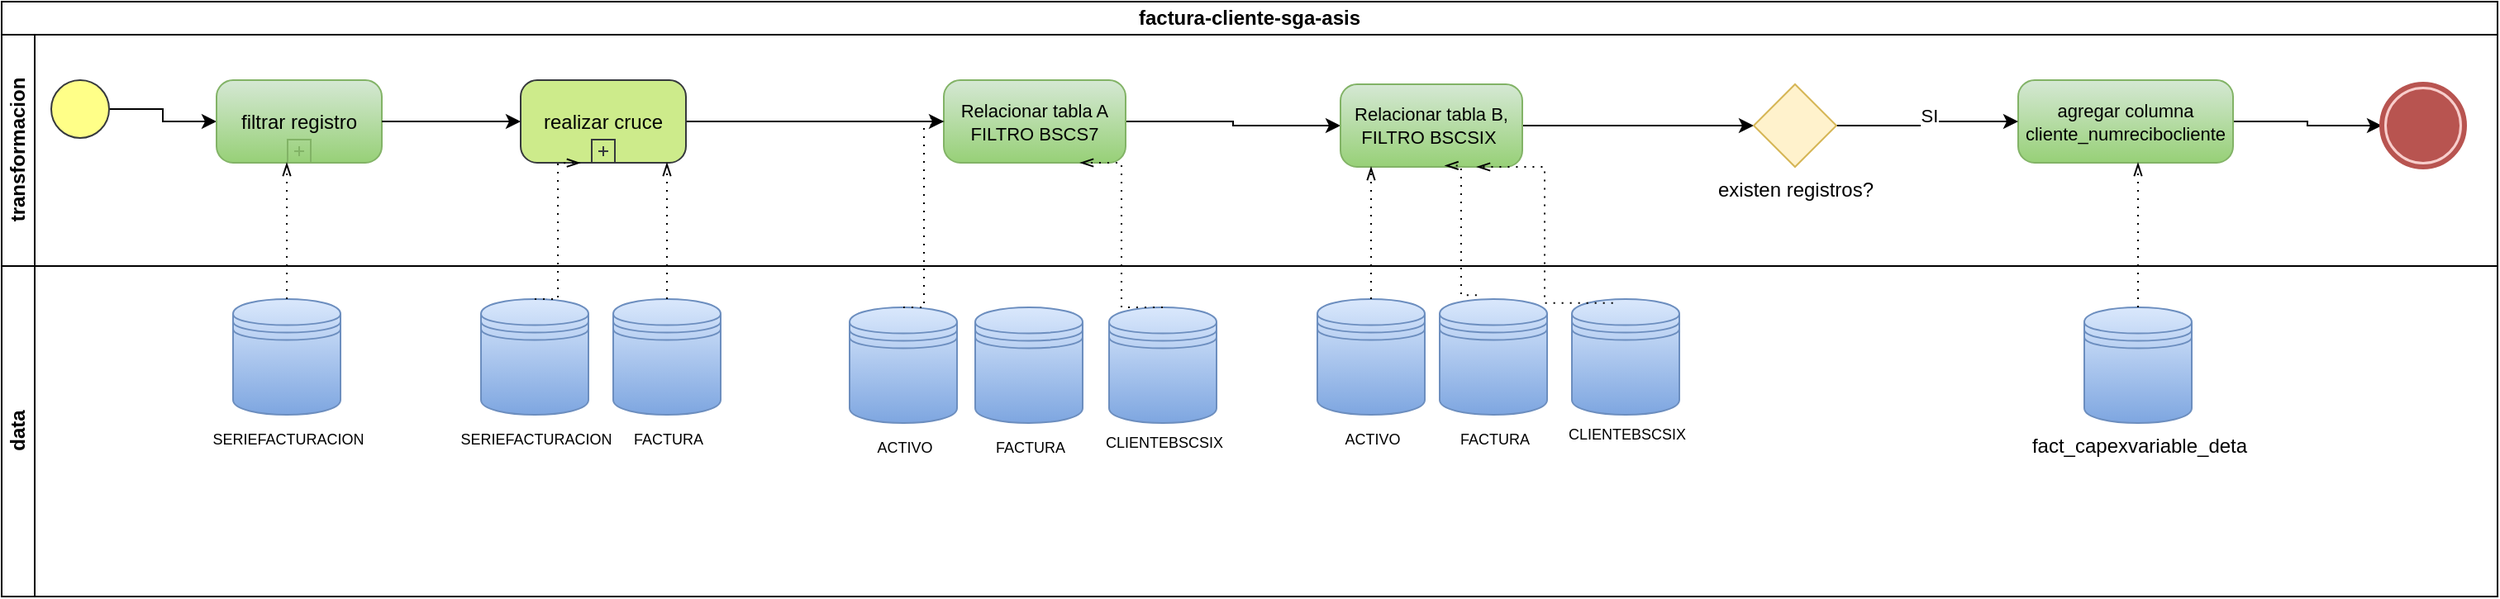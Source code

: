 <mxfile version="23.1.1" type="github">
  <diagram name="Página-1" id="yxYmzrYGNaenrbdBNbvY">
    <mxGraphModel dx="1050" dy="530" grid="1" gridSize="10" guides="1" tooltips="1" connect="1" arrows="1" fold="1" page="1" pageScale="1" pageWidth="827" pageHeight="1169" math="0" shadow="0">
      <root>
        <mxCell id="0" />
        <mxCell id="1" parent="0" />
        <mxCell id="GLRrDsP717pOL5Z_IYUO-1" value="factura-cliente-sga-asis" style="swimlane;html=1;childLayout=stackLayout;resizeParent=1;resizeParentMax=0;horizontal=1;startSize=20;horizontalStack=0;whiteSpace=wrap;" vertex="1" parent="1">
          <mxGeometry x="100" y="90" width="1510" height="360" as="geometry" />
        </mxCell>
        <mxCell id="GLRrDsP717pOL5Z_IYUO-2" value="transformacion" style="swimlane;html=1;startSize=20;horizontal=0;" vertex="1" parent="GLRrDsP717pOL5Z_IYUO-1">
          <mxGeometry y="20" width="1510" height="140" as="geometry" />
        </mxCell>
        <mxCell id="GLRrDsP717pOL5Z_IYUO-3" style="edgeStyle=orthogonalEdgeStyle;rounded=0;orthogonalLoop=1;jettySize=auto;html=1;" edge="1" parent="GLRrDsP717pOL5Z_IYUO-2" source="GLRrDsP717pOL5Z_IYUO-4" target="GLRrDsP717pOL5Z_IYUO-5">
          <mxGeometry relative="1" as="geometry" />
        </mxCell>
        <mxCell id="GLRrDsP717pOL5Z_IYUO-4" value="" style="points=[[0.145,0.145,0],[0.5,0,0],[0.855,0.145,0],[1,0.5,0],[0.855,0.855,0],[0.5,1,0],[0.145,0.855,0],[0,0.5,0]];shape=mxgraph.bpmn.event;html=1;verticalLabelPosition=bottom;labelBackgroundColor=#ffffff;verticalAlign=top;align=center;perimeter=ellipsePerimeter;outlineConnect=0;aspect=fixed;outline=standard;symbol=general;fillColor=#ffff88;strokeColor=#36393d;" vertex="1" parent="GLRrDsP717pOL5Z_IYUO-2">
          <mxGeometry x="30" y="27.5" width="35" height="35" as="geometry" />
        </mxCell>
        <mxCell id="GLRrDsP717pOL5Z_IYUO-5" value="filtrar registro" style="points=[[0.25,0,0],[0.5,0,0],[0.75,0,0],[1,0.25,0],[1,0.5,0],[1,0.75,0],[0.75,1,0],[0.5,1,0],[0.25,1,0],[0,0.75,0],[0,0.5,0],[0,0.25,0]];shape=mxgraph.bpmn.task;whiteSpace=wrap;rectStyle=rounded;size=10;html=1;container=1;expand=0;collapsible=0;taskMarker=abstract;isLoopSub=1;fillColor=#d5e8d4;gradientColor=#97d077;strokeColor=#82b366;" vertex="1" parent="GLRrDsP717pOL5Z_IYUO-2">
          <mxGeometry x="130" y="27.5" width="100" height="50" as="geometry" />
        </mxCell>
        <mxCell id="GLRrDsP717pOL5Z_IYUO-6" style="edgeStyle=orthogonalEdgeStyle;rounded=0;orthogonalLoop=1;jettySize=auto;html=1;" edge="1" parent="GLRrDsP717pOL5Z_IYUO-2" source="GLRrDsP717pOL5Z_IYUO-7" target="GLRrDsP717pOL5Z_IYUO-10">
          <mxGeometry relative="1" as="geometry" />
        </mxCell>
        <mxCell id="GLRrDsP717pOL5Z_IYUO-7" value="realizar cruce" style="points=[[0.25,0,0],[0.5,0,0],[0.75,0,0],[1,0.25,0],[1,0.5,0],[1,0.75,0],[0.75,1,0],[0.5,1,0],[0.25,1,0],[0,0.75,0],[0,0.5,0],[0,0.25,0]];shape=mxgraph.bpmn.task;whiteSpace=wrap;rectStyle=rounded;size=10;html=1;container=1;expand=0;collapsible=0;taskMarker=abstract;isLoopSub=1;fillColor=#cdeb8b;strokeColor=#36393d;" vertex="1" parent="GLRrDsP717pOL5Z_IYUO-2">
          <mxGeometry x="314" y="27.5" width="100" height="50" as="geometry" />
        </mxCell>
        <mxCell id="GLRrDsP717pOL5Z_IYUO-8" style="edgeStyle=orthogonalEdgeStyle;rounded=0;orthogonalLoop=1;jettySize=auto;html=1;entryX=0;entryY=0.5;entryDx=0;entryDy=0;entryPerimeter=0;" edge="1" parent="GLRrDsP717pOL5Z_IYUO-2" source="GLRrDsP717pOL5Z_IYUO-5" target="GLRrDsP717pOL5Z_IYUO-7">
          <mxGeometry relative="1" as="geometry" />
        </mxCell>
        <mxCell id="GLRrDsP717pOL5Z_IYUO-9" style="edgeStyle=orthogonalEdgeStyle;rounded=0;orthogonalLoop=1;jettySize=auto;html=1;" edge="1" parent="GLRrDsP717pOL5Z_IYUO-2" source="GLRrDsP717pOL5Z_IYUO-10" target="GLRrDsP717pOL5Z_IYUO-13">
          <mxGeometry relative="1" as="geometry" />
        </mxCell>
        <mxCell id="GLRrDsP717pOL5Z_IYUO-10" value="Relacionar tabla A&lt;br&gt;FILTRO&amp;nbsp;BSCS7" style="points=[[0.25,0,0],[0.5,0,0],[0.75,0,0],[1,0.25,0],[1,0.5,0],[1,0.75,0],[0.75,1,0],[0.5,1,0],[0.25,1,0],[0,0.75,0],[0,0.5,0],[0,0.25,0]];shape=mxgraph.bpmn.task;whiteSpace=wrap;rectStyle=rounded;size=10;html=1;container=1;expand=0;collapsible=0;taskMarker=abstract;fontSize=11;fillColor=#d5e8d4;gradientColor=#97d077;strokeColor=#82b366;" vertex="1" parent="GLRrDsP717pOL5Z_IYUO-2">
          <mxGeometry x="570" y="27.5" width="110" height="50" as="geometry" />
        </mxCell>
        <mxCell id="GLRrDsP717pOL5Z_IYUO-54" style="edgeStyle=orthogonalEdgeStyle;rounded=0;orthogonalLoop=1;jettySize=auto;html=1;" edge="1" parent="GLRrDsP717pOL5Z_IYUO-2" source="GLRrDsP717pOL5Z_IYUO-11" target="GLRrDsP717pOL5Z_IYUO-53">
          <mxGeometry relative="1" as="geometry" />
        </mxCell>
        <mxCell id="GLRrDsP717pOL5Z_IYUO-11" value="agregar columna&lt;br&gt;cliente_numrecibocliente" style="points=[[0.25,0,0],[0.5,0,0],[0.75,0,0],[1,0.25,0],[1,0.5,0],[1,0.75,0],[0.75,1,0],[0.5,1,0],[0.25,1,0],[0,0.75,0],[0,0.5,0],[0,0.25,0]];shape=mxgraph.bpmn.task;whiteSpace=wrap;rectStyle=rounded;size=10;html=1;container=1;expand=0;collapsible=0;taskMarker=abstract;fontSize=11;fillColor=#d5e8d4;gradientColor=#97d077;strokeColor=#82b366;" vertex="1" parent="GLRrDsP717pOL5Z_IYUO-2">
          <mxGeometry x="1220" y="27.5" width="130" height="50" as="geometry" />
        </mxCell>
        <mxCell id="GLRrDsP717pOL5Z_IYUO-12" style="edgeStyle=orthogonalEdgeStyle;rounded=0;orthogonalLoop=1;jettySize=auto;html=1;" edge="1" parent="GLRrDsP717pOL5Z_IYUO-2" source="GLRrDsP717pOL5Z_IYUO-13" target="GLRrDsP717pOL5Z_IYUO-16">
          <mxGeometry relative="1" as="geometry" />
        </mxCell>
        <mxCell id="GLRrDsP717pOL5Z_IYUO-13" value="Relacionar tabla B, FILTRO&amp;nbsp;BSCSIX&amp;nbsp;" style="points=[[0.25,0,0],[0.5,0,0],[0.75,0,0],[1,0.25,0],[1,0.5,0],[1,0.75,0],[0.75,1,0],[0.5,1,0],[0.25,1,0],[0,0.75,0],[0,0.5,0],[0,0.25,0]];shape=mxgraph.bpmn.task;whiteSpace=wrap;rectStyle=rounded;size=10;html=1;container=1;expand=0;collapsible=0;taskMarker=abstract;fontSize=11;fillColor=#d5e8d4;gradientColor=#97d077;strokeColor=#82b366;" vertex="1" parent="GLRrDsP717pOL5Z_IYUO-2">
          <mxGeometry x="810" y="30" width="110" height="50" as="geometry" />
        </mxCell>
        <mxCell id="GLRrDsP717pOL5Z_IYUO-14" style="edgeStyle=orthogonalEdgeStyle;rounded=0;orthogonalLoop=1;jettySize=auto;html=1;" edge="1" parent="GLRrDsP717pOL5Z_IYUO-2" source="GLRrDsP717pOL5Z_IYUO-16" target="GLRrDsP717pOL5Z_IYUO-11">
          <mxGeometry relative="1" as="geometry" />
        </mxCell>
        <mxCell id="GLRrDsP717pOL5Z_IYUO-15" value="SI" style="edgeLabel;html=1;align=center;verticalAlign=middle;resizable=0;points=[];" vertex="1" connectable="0" parent="GLRrDsP717pOL5Z_IYUO-14">
          <mxGeometry x="0.022" y="2" relative="1" as="geometry">
            <mxPoint x="1" y="-2" as="offset" />
          </mxGeometry>
        </mxCell>
        <mxCell id="GLRrDsP717pOL5Z_IYUO-16" value="existen registros?" style="points=[[0.25,0.25,0],[0.5,0,0],[0.75,0.25,0],[1,0.5,0],[0.75,0.75,0],[0.5,1,0],[0.25,0.75,0],[0,0.5,0]];shape=mxgraph.bpmn.gateway2;html=1;verticalLabelPosition=bottom;labelBackgroundColor=#ffffff;verticalAlign=top;align=center;perimeter=rhombusPerimeter;outlineConnect=0;outline=none;symbol=none;fillColor=#fff2cc;strokeColor=#d6b656;" vertex="1" parent="GLRrDsP717pOL5Z_IYUO-2">
          <mxGeometry x="1060" y="30" width="50" height="50" as="geometry" />
        </mxCell>
        <mxCell id="GLRrDsP717pOL5Z_IYUO-53" value="" style="points=[[0.145,0.145,0],[0.5,0,0],[0.855,0.145,0],[1,0.5,0],[0.855,0.855,0],[0.5,1,0],[0.145,0.855,0],[0,0.5,0]];shape=mxgraph.bpmn.event;html=1;verticalLabelPosition=bottom;labelBackgroundColor=#ffffff;verticalAlign=top;align=center;perimeter=ellipsePerimeter;outlineConnect=0;aspect=fixed;outline=end;symbol=terminate;fillColor=#f8cecc;strokeColor=#b85450;" vertex="1" parent="GLRrDsP717pOL5Z_IYUO-2">
          <mxGeometry x="1440" y="30" width="50" height="50" as="geometry" />
        </mxCell>
        <mxCell id="GLRrDsP717pOL5Z_IYUO-22" value="data" style="swimlane;html=1;startSize=20;horizontal=0;" vertex="1" parent="GLRrDsP717pOL5Z_IYUO-1">
          <mxGeometry y="160" width="1510" height="200" as="geometry" />
        </mxCell>
        <mxCell id="GLRrDsP717pOL5Z_IYUO-23" value="&lt;font style=&quot;font-size: 9px;&quot;&gt;SERIEFACTURACION&lt;/font&gt;" style="shape=datastore;html=1;labelPosition=center;verticalLabelPosition=bottom;align=center;verticalAlign=top;fillColor=#dae8fc;gradientColor=#7ea6e0;strokeColor=#6c8ebf;" vertex="1" parent="GLRrDsP717pOL5Z_IYUO-22">
          <mxGeometry x="140" y="20" width="65" height="70" as="geometry" />
        </mxCell>
        <mxCell id="GLRrDsP717pOL5Z_IYUO-24" value="&lt;font style=&quot;font-size: 9px;&quot;&gt;FACTURA&lt;/font&gt;" style="shape=datastore;html=1;labelPosition=center;verticalLabelPosition=bottom;align=center;verticalAlign=top;fillColor=#dae8fc;gradientColor=#7ea6e0;strokeColor=#6c8ebf;" vertex="1" parent="GLRrDsP717pOL5Z_IYUO-22">
          <mxGeometry x="370" y="20" width="65" height="70" as="geometry" />
        </mxCell>
        <mxCell id="GLRrDsP717pOL5Z_IYUO-25" value="&lt;font style=&quot;font-size: 9px;&quot;&gt;SERIEFACTURACION&lt;/font&gt;" style="shape=datastore;html=1;labelPosition=center;verticalLabelPosition=bottom;align=center;verticalAlign=top;fillColor=#dae8fc;gradientColor=#7ea6e0;strokeColor=#6c8ebf;" vertex="1" parent="GLRrDsP717pOL5Z_IYUO-22">
          <mxGeometry x="290" y="20" width="65" height="70" as="geometry" />
        </mxCell>
        <mxCell id="GLRrDsP717pOL5Z_IYUO-26" value="fact_capexvariable_deta" style="shape=datastore;html=1;labelPosition=center;verticalLabelPosition=bottom;align=center;verticalAlign=top;fillColor=#dae8fc;gradientColor=#7ea6e0;strokeColor=#6c8ebf;" vertex="1" parent="GLRrDsP717pOL5Z_IYUO-22">
          <mxGeometry x="1260" y="25" width="65" height="70" as="geometry" />
        </mxCell>
        <mxCell id="GLRrDsP717pOL5Z_IYUO-27" value="&lt;font style=&quot;font-size: 9px;&quot;&gt;ACTIVO&lt;/font&gt;" style="shape=datastore;html=1;labelPosition=center;verticalLabelPosition=bottom;align=center;verticalAlign=top;fillColor=#dae8fc;gradientColor=#7ea6e0;strokeColor=#6c8ebf;" vertex="1" parent="GLRrDsP717pOL5Z_IYUO-22">
          <mxGeometry x="513" y="25" width="65" height="70" as="geometry" />
        </mxCell>
        <mxCell id="GLRrDsP717pOL5Z_IYUO-28" value="&lt;font style=&quot;font-size: 9px;&quot;&gt;FACTURA&lt;/font&gt;" style="shape=datastore;html=1;labelPosition=center;verticalLabelPosition=bottom;align=center;verticalAlign=top;fillColor=#dae8fc;gradientColor=#7ea6e0;strokeColor=#6c8ebf;" vertex="1" parent="GLRrDsP717pOL5Z_IYUO-22">
          <mxGeometry x="589" y="25" width="65" height="70" as="geometry" />
        </mxCell>
        <mxCell id="GLRrDsP717pOL5Z_IYUO-29" value="CLIENTEBSCSIX" style="shape=datastore;html=1;labelPosition=center;verticalLabelPosition=bottom;align=center;verticalAlign=top;fontSize=9;fillColor=#dae8fc;gradientColor=#7ea6e0;strokeColor=#6c8ebf;" vertex="1" parent="GLRrDsP717pOL5Z_IYUO-22">
          <mxGeometry x="670" y="25" width="65" height="70" as="geometry" />
        </mxCell>
        <mxCell id="GLRrDsP717pOL5Z_IYUO-30" value="&lt;font style=&quot;font-size: 9px;&quot;&gt;ACTIVO&lt;/font&gt;" style="shape=datastore;html=1;labelPosition=center;verticalLabelPosition=bottom;align=center;verticalAlign=top;fillColor=#dae8fc;gradientColor=#7ea6e0;strokeColor=#6c8ebf;" vertex="1" parent="GLRrDsP717pOL5Z_IYUO-22">
          <mxGeometry x="796" y="20" width="65" height="70" as="geometry" />
        </mxCell>
        <mxCell id="GLRrDsP717pOL5Z_IYUO-31" value="&lt;font style=&quot;font-size: 9px;&quot;&gt;FACTURA&lt;/font&gt;" style="shape=datastore;html=1;labelPosition=center;verticalLabelPosition=bottom;align=center;verticalAlign=top;fillColor=#dae8fc;gradientColor=#7ea6e0;strokeColor=#6c8ebf;" vertex="1" parent="GLRrDsP717pOL5Z_IYUO-22">
          <mxGeometry x="870" y="20" width="65" height="70" as="geometry" />
        </mxCell>
        <mxCell id="GLRrDsP717pOL5Z_IYUO-32" value="CLIENTEBSCSIX" style="shape=datastore;html=1;labelPosition=center;verticalLabelPosition=bottom;align=center;verticalAlign=top;fontSize=9;fillColor=#dae8fc;gradientColor=#7ea6e0;strokeColor=#6c8ebf;" vertex="1" parent="GLRrDsP717pOL5Z_IYUO-22">
          <mxGeometry x="950" y="20" width="65" height="70" as="geometry" />
        </mxCell>
        <mxCell id="GLRrDsP717pOL5Z_IYUO-39" value="" style="edgeStyle=elbowEdgeStyle;fontSize=12;html=1;endFill=0;startFill=0;endSize=6;startSize=6;dashed=1;dashPattern=1 4;endArrow=openThin;startArrow=none;rounded=0;" edge="1" parent="GLRrDsP717pOL5Z_IYUO-1" source="GLRrDsP717pOL5Z_IYUO-26" target="GLRrDsP717pOL5Z_IYUO-11">
          <mxGeometry width="160" relative="1" as="geometry">
            <mxPoint x="1100" y="190" as="sourcePoint" />
            <mxPoint x="1120" y="190" as="targetPoint" />
          </mxGeometry>
        </mxCell>
        <mxCell id="GLRrDsP717pOL5Z_IYUO-40" value="" style="edgeStyle=elbowEdgeStyle;fontSize=12;html=1;endFill=0;startFill=0;endSize=6;startSize=6;dashed=1;dashPattern=1 4;endArrow=openThin;startArrow=none;rounded=0;exitX=0.5;exitY=0;exitDx=0;exitDy=0;" edge="1" parent="GLRrDsP717pOL5Z_IYUO-1" source="GLRrDsP717pOL5Z_IYUO-24" target="GLRrDsP717pOL5Z_IYUO-7">
          <mxGeometry width="160" relative="1" as="geometry">
            <mxPoint x="520" y="190" as="sourcePoint" />
            <mxPoint x="680" y="190" as="targetPoint" />
          </mxGeometry>
        </mxCell>
        <mxCell id="GLRrDsP717pOL5Z_IYUO-41" value="" style="edgeStyle=elbowEdgeStyle;fontSize=12;html=1;endFill=0;startFill=0;endSize=6;startSize=6;dashed=1;dashPattern=1 4;endArrow=openThin;startArrow=none;rounded=0;exitX=0.5;exitY=0;exitDx=0;exitDy=0;entryX=0.36;entryY=1.002;entryDx=0;entryDy=0;entryPerimeter=0;" edge="1" parent="GLRrDsP717pOL5Z_IYUO-1" source="GLRrDsP717pOL5Z_IYUO-25" target="GLRrDsP717pOL5Z_IYUO-7">
          <mxGeometry width="160" relative="1" as="geometry">
            <mxPoint x="520" y="190" as="sourcePoint" />
            <mxPoint x="680" y="190" as="targetPoint" />
          </mxGeometry>
        </mxCell>
        <mxCell id="GLRrDsP717pOL5Z_IYUO-42" value="" style="edgeStyle=elbowEdgeStyle;fontSize=12;html=1;endFill=0;startFill=0;endSize=6;startSize=6;dashed=1;dashPattern=1 4;endArrow=openThin;startArrow=none;rounded=0;exitX=0.5;exitY=0;exitDx=0;exitDy=0;" edge="1" parent="GLRrDsP717pOL5Z_IYUO-1" source="GLRrDsP717pOL5Z_IYUO-23" target="GLRrDsP717pOL5Z_IYUO-5">
          <mxGeometry width="160" relative="1" as="geometry">
            <mxPoint x="400" y="190" as="sourcePoint" />
            <mxPoint x="560" y="190" as="targetPoint" />
          </mxGeometry>
        </mxCell>
        <mxCell id="GLRrDsP717pOL5Z_IYUO-48" value="" style="edgeStyle=elbowEdgeStyle;fontSize=12;html=1;endFill=0;startFill=0;endSize=6;startSize=6;dashed=1;dashPattern=1 4;endArrow=openThin;startArrow=none;rounded=0;exitX=0.5;exitY=0;exitDx=0;exitDy=0;" edge="1" parent="GLRrDsP717pOL5Z_IYUO-1" source="GLRrDsP717pOL5Z_IYUO-27" target="GLRrDsP717pOL5Z_IYUO-10">
          <mxGeometry width="160" relative="1" as="geometry">
            <mxPoint x="610" y="190" as="sourcePoint" />
            <mxPoint x="770" y="190" as="targetPoint" />
          </mxGeometry>
        </mxCell>
        <mxCell id="GLRrDsP717pOL5Z_IYUO-49" value="" style="edgeStyle=elbowEdgeStyle;fontSize=12;html=1;endFill=0;startFill=0;endSize=6;startSize=6;dashed=1;dashPattern=1 4;endArrow=openThin;startArrow=none;rounded=0;entryX=0.75;entryY=1;entryDx=0;entryDy=0;entryPerimeter=0;exitX=0.5;exitY=0;exitDx=0;exitDy=0;" edge="1" parent="GLRrDsP717pOL5Z_IYUO-1" source="GLRrDsP717pOL5Z_IYUO-29" target="GLRrDsP717pOL5Z_IYUO-10">
          <mxGeometry width="160" relative="1" as="geometry">
            <mxPoint x="610" y="190" as="sourcePoint" />
            <mxPoint x="770" y="190" as="targetPoint" />
          </mxGeometry>
        </mxCell>
        <mxCell id="GLRrDsP717pOL5Z_IYUO-50" value="" style="edgeStyle=elbowEdgeStyle;fontSize=12;html=1;endFill=0;startFill=0;endSize=6;startSize=6;dashed=1;dashPattern=1 4;endArrow=openThin;startArrow=none;rounded=0;exitX=0.5;exitY=0;exitDx=0;exitDy=0;" edge="1" parent="GLRrDsP717pOL5Z_IYUO-1" source="GLRrDsP717pOL5Z_IYUO-30" target="GLRrDsP717pOL5Z_IYUO-13">
          <mxGeometry width="160" relative="1" as="geometry">
            <mxPoint x="610" y="190" as="sourcePoint" />
            <mxPoint x="770" y="190" as="targetPoint" />
          </mxGeometry>
        </mxCell>
        <mxCell id="GLRrDsP717pOL5Z_IYUO-51" value="" style="edgeStyle=elbowEdgeStyle;fontSize=12;html=1;endFill=0;startFill=0;endSize=6;startSize=6;dashed=1;dashPattern=1 4;endArrow=openThin;startArrow=none;rounded=0;entryX=0.575;entryY=0.984;entryDx=0;entryDy=0;entryPerimeter=0;exitX=0.345;exitY=-0.034;exitDx=0;exitDy=0;exitPerimeter=0;" edge="1" parent="GLRrDsP717pOL5Z_IYUO-1" source="GLRrDsP717pOL5Z_IYUO-31" target="GLRrDsP717pOL5Z_IYUO-13">
          <mxGeometry width="160" relative="1" as="geometry">
            <mxPoint x="610" y="190" as="sourcePoint" />
            <mxPoint x="770" y="190" as="targetPoint" />
          </mxGeometry>
        </mxCell>
        <mxCell id="GLRrDsP717pOL5Z_IYUO-52" value="" style="edgeStyle=elbowEdgeStyle;fontSize=12;html=1;endFill=0;startFill=0;endSize=6;startSize=6;dashed=1;dashPattern=1 4;endArrow=openThin;startArrow=none;rounded=0;entryX=0.75;entryY=1;entryDx=0;entryDy=0;entryPerimeter=0;exitX=0.382;exitY=0.034;exitDx=0;exitDy=0;exitPerimeter=0;" edge="1" parent="GLRrDsP717pOL5Z_IYUO-1" source="GLRrDsP717pOL5Z_IYUO-32" target="GLRrDsP717pOL5Z_IYUO-13">
          <mxGeometry width="160" relative="1" as="geometry">
            <mxPoint x="610" y="190" as="sourcePoint" />
            <mxPoint x="770" y="190" as="targetPoint" />
          </mxGeometry>
        </mxCell>
      </root>
    </mxGraphModel>
  </diagram>
</mxfile>
